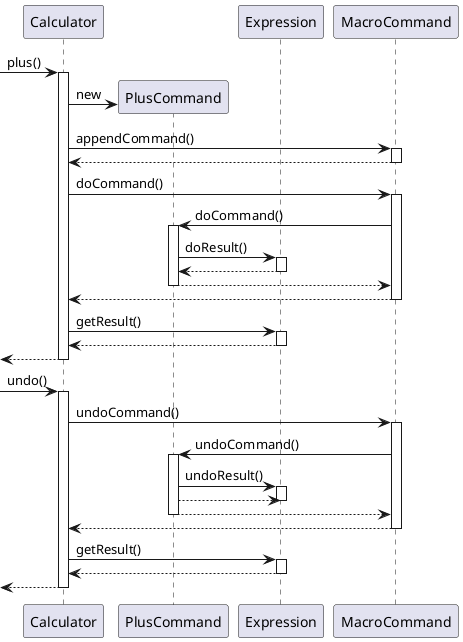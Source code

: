 @startuml

participant Calculator
participant PlusCommand
participant Expression

[-> Calculator : plus()
activate Calculator
create PlusCommand
Calculator -> PlusCommand : new
Calculator -> MacroCommand : appendCommand()
activate MacroCommand
Calculator <-- MacroCommand
deactivate MacroCommand
Calculator -> MacroCommand : doCommand()
activate MacroCommand
MacroCommand -> PlusCommand : doCommand()
activate PlusCommand
PlusCommand -> Expression : doResult()
activate Expression
PlusCommand <-- Expression
deactivate Expression
MacroCommand <-- PlusCommand
deactivate PlusCommand
Calculator <-- MacroCommand
deactivate MacroCommand
Calculator -> Expression : getResult()
activate Expression
Calculator <-- Expression
deactivate Expression
[<-- Calculator
deactivate Calculator

[-> Calculator : undo()
activate Calculator
Calculator -> MacroCommand : undoCommand()
activate MacroCommand
MacroCommand -> PlusCommand : undoCommand()
activate PlusCommand
PlusCommand -> Expression : undoResult()
activate Expression
Expression <-- PlusCommand
deactivate Expression
MacroCommand <-- PlusCommand
deactivate PlusCommand
Calculator <-- MacroCommand
deactivate MacroCommand
Calculator -> Expression : getResult()
activate Expression
Calculator <-- Expression
deactivate Expression
[<-- Calculator
deactivate Calculator



@enduml